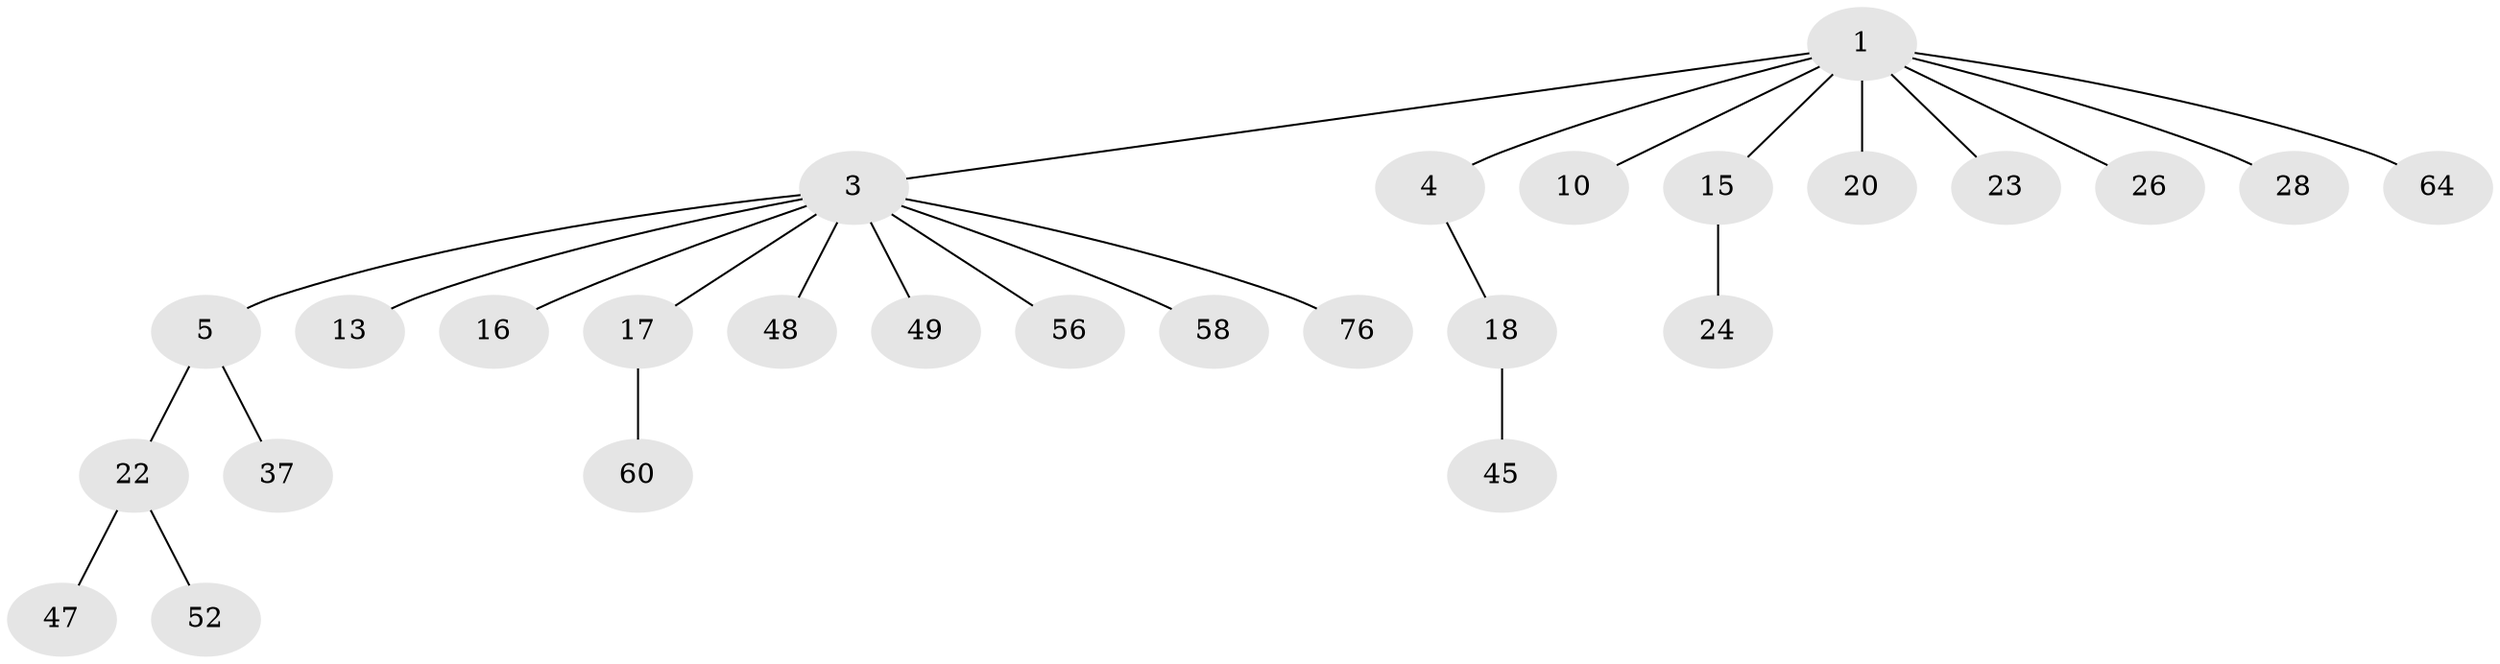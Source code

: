 // original degree distribution, {10: 0.011111111111111112, 5: 0.044444444444444446, 6: 0.022222222222222223, 2: 0.24444444444444444, 1: 0.5222222222222223, 4: 0.03333333333333333, 3: 0.12222222222222222}
// Generated by graph-tools (version 1.1) at 2025/19/03/04/25 18:19:04]
// undirected, 27 vertices, 26 edges
graph export_dot {
graph [start="1"]
  node [color=gray90,style=filled];
  1 [super="+2+40+11+9+68+87+43+46"];
  3 [super="+14+8+51"];
  4 [super="+38+88+41+44"];
  5 [super="+25+42+7+6"];
  10 [super="+55"];
  13;
  15 [super="+33"];
  16 [super="+61+72+57"];
  17 [super="+79+34"];
  18 [super="+27+39+70"];
  20;
  22 [super="+29+83"];
  23 [super="+30"];
  24;
  26 [super="+77"];
  28 [super="+54"];
  37 [super="+67"];
  45;
  47 [super="+75+50"];
  48 [super="+65"];
  49;
  52;
  56 [super="+73+85"];
  58;
  60;
  64;
  76;
  1 -- 3;
  1 -- 10;
  1 -- 64;
  1 -- 4;
  1 -- 20;
  1 -- 28;
  1 -- 26;
  1 -- 15;
  1 -- 23;
  3 -- 5;
  3 -- 13;
  3 -- 16;
  3 -- 56;
  3 -- 48;
  3 -- 49;
  3 -- 17;
  3 -- 58;
  3 -- 76;
  4 -- 18;
  5 -- 37;
  5 -- 22;
  15 -- 24;
  17 -- 60;
  18 -- 45;
  22 -- 52;
  22 -- 47;
}
